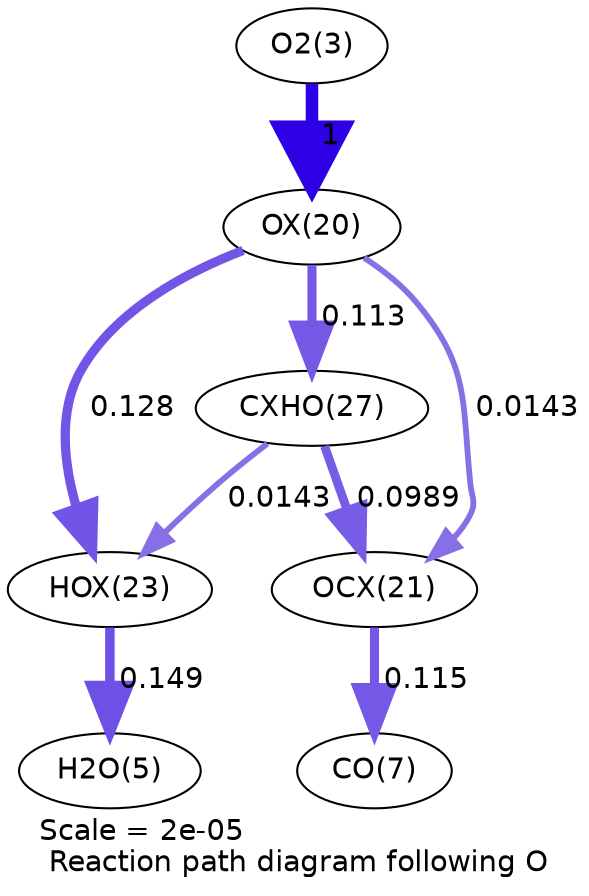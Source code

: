 digraph reaction_paths {
center=1;
s5 -> s23[fontname="Helvetica", penwidth=6, arrowsize=3, color="0.7, 1.5, 0.9"
, label=" 1"];
s23 -> s26[fontname="Helvetica", penwidth=4.45, arrowsize=2.23, color="0.7, 0.628, 0.9"
, label=" 0.128"];
s23 -> s29[fontname="Helvetica", penwidth=4.36, arrowsize=2.18, color="0.7, 0.613, 0.9"
, label=" 0.113"];
s23 -> s24[fontname="Helvetica", penwidth=2.8, arrowsize=1.4, color="0.7, 0.514, 0.9"
, label=" 0.0143"];
s26 -> s7[fontname="Helvetica", penwidth=4.56, arrowsize=2.28, color="0.7, 0.649, 0.9"
, label=" 0.149"];
s29 -> s26[fontname="Helvetica", penwidth=2.8, arrowsize=1.4, color="0.7, 0.514, 0.9"
, label=" 0.0143"];
s29 -> s24[fontname="Helvetica", penwidth=4.25, arrowsize=2.13, color="0.7, 0.599, 0.9"
, label=" 0.0989"];
s24 -> s9[fontname="Helvetica", penwidth=4.37, arrowsize=2.18, color="0.7, 0.615, 0.9"
, label=" 0.115"];
s5 [ fontname="Helvetica", label="O2(3)"];
s7 [ fontname="Helvetica", label="H2O(5)"];
s9 [ fontname="Helvetica", label="CO(7)"];
s23 [ fontname="Helvetica", label="OX(20)"];
s24 [ fontname="Helvetica", label="OCX(21)"];
s26 [ fontname="Helvetica", label="HOX(23)"];
s29 [ fontname="Helvetica", label="CXHO(27)"];
 label = "Scale = 2e-05\l Reaction path diagram following O";
 fontname = "Helvetica";
}
